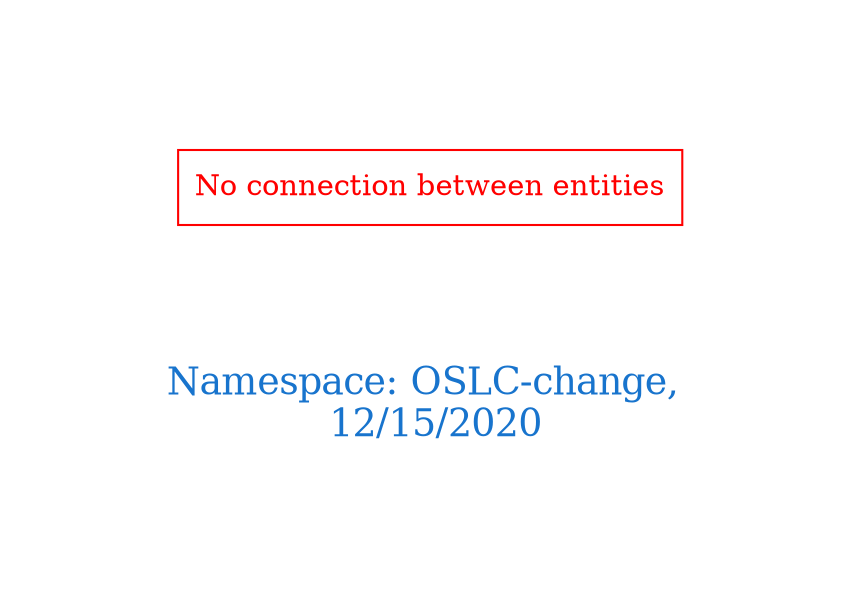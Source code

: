 digraph OGIT_ontology {
 graph [ rankdir= LR,pad=1 
fontsize = 18,
fontcolor= dodgerblue3,label = "\n\n\nNamespace: OSLC-change, \n 12/15/2020"];
node[shape=polygon];
edge [  color="gray81"];

"No connection between entities" [fontcolor = "red",color="red", shape="polygon"]
}
